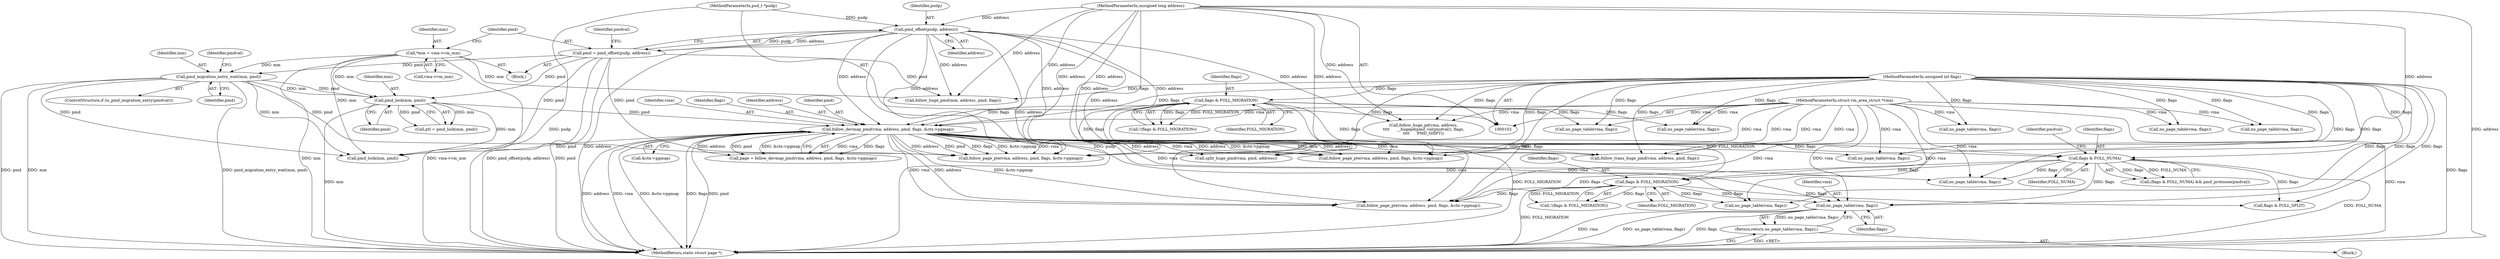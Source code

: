 digraph "0_linux_6b3a707736301c2128ca85ce85fb13f60b5e350a_5@pointer" {
"1000293" [label="(Call,no_page_table(vma, flags))"];
"1000237" [label="(Call,follow_devmap_pmd(vma, address, pmd, flags, &ctx->pgmap))"];
"1000103" [label="(MethodParameterIn,struct vm_area_struct *vma)"];
"1000121" [label="(Call,pmd_offset(pudp, address))"];
"1000105" [label="(MethodParameterIn,pud_t *pudp)"];
"1000104" [label="(MethodParameterIn,unsigned long address)"];
"1000232" [label="(Call,pmd_lock(mm, pmd))"];
"1000114" [label="(Call,*mm = vma->vm_mm)"];
"1000210" [label="(Call,pmd_migration_entry_wait(mm, pmd))"];
"1000119" [label="(Call,pmd = pmd_offset(pudp, address))"];
"1000194" [label="(Call,flags & FOLL_MIGRATION)"];
"1000106" [label="(MethodParameterIn,unsigned int flags)"];
"1000308" [label="(Call,flags & FOLL_MIGRATION)"];
"1000269" [label="(Call,flags & FOLL_NUMA)"];
"1000292" [label="(Return,return no_page_table(vma, flags);)"];
"1000289" [label="(Block,)"];
"1000275" [label="(Call,no_page_table(vma, flags))"];
"1000123" [label="(Identifier,address)"];
"1000310" [label="(Identifier,FOLL_MIGRATION)"];
"1000242" [label="(Call,&ctx->pgmap)"];
"1000169" [label="(Call,follow_huge_pd(vma, address,\n\t\t\t\t      __hugepd(pmd_val(pmdval)), flags,\n\t\t\t\t      PMD_SHIFT))"];
"1000269" [label="(Call,flags & FOLL_NUMA)"];
"1000233" [label="(Identifier,mm)"];
"1000103" [label="(MethodParameterIn,struct vm_area_struct *vma)"];
"1000309" [label="(Identifier,flags)"];
"1000104" [label="(MethodParameterIn,unsigned long address)"];
"1000237" [label="(Call,follow_devmap_pmd(vma, address, pmd, flags, &ctx->pgmap))"];
"1000308" [label="(Call,flags & FOLL_MIGRATION)"];
"1000120" [label="(Identifier,pmd)"];
"1000307" [label="(Call,!(flags & FOLL_MIGRATION))"];
"1000210" [label="(Call,pmd_migration_entry_wait(mm, pmd))"];
"1000106" [label="(MethodParameterIn,unsigned int flags)"];
"1000198" [label="(Call,no_page_table(vma, flags))"];
"1000194" [label="(Call,flags & FOLL_MIGRATION)"];
"1000214" [label="(Identifier,pmdval)"];
"1000115" [label="(Identifier,mm)"];
"1000125" [label="(Identifier,pmdval)"];
"1000121" [label="(Call,pmd_offset(pudp, address))"];
"1000239" [label="(Identifier,address)"];
"1000195" [label="(Identifier,flags)"];
"1000358" [label="(Call,split_huge_pmd(vma, pmd, address))"];
"1000425" [label="(MethodReturn,static struct page *)"];
"1000329" [label="(Call,follow_page_pte(vma, address, pmd, flags, &ctx->pgmap))"];
"1000222" [label="(Call,no_page_table(vma, flags))"];
"1000240" [label="(Identifier,pmd)"];
"1000158" [label="(Call,no_page_table(vma, flags))"];
"1000114" [label="(Call,*mm = vma->vm_mm)"];
"1000234" [label="(Identifier,pmd)"];
"1000196" [label="(Identifier,FOLL_MIGRATION)"];
"1000339" [label="(Call,flags & FOLL_SPLIT)"];
"1000230" [label="(Call,ptl = pmd_lock(mm, pmd))"];
"1000212" [label="(Identifier,pmd)"];
"1000271" [label="(Identifier,FOLL_NUMA)"];
"1000390" [label="(Call,no_page_table(vma, flags))"];
"1000122" [label="(Identifier,pudp)"];
"1000105" [label="(MethodParameterIn,pud_t *pudp)"];
"1000294" [label="(Identifier,vma)"];
"1000133" [label="(Call,no_page_table(vma, flags))"];
"1000238" [label="(Identifier,vma)"];
"1000398" [label="(Call,follow_page_pte(vma, address, pmd, flags, &ctx->pgmap))"];
"1000292" [label="(Return,return no_page_table(vma, flags);)"];
"1000258" [label="(Call,follow_page_pte(vma, address, pmd, flags, &ctx->pgmap))"];
"1000211" [label="(Identifier,mm)"];
"1000119" [label="(Call,pmd = pmd_offset(pudp, address))"];
"1000293" [label="(Call,no_page_table(vma, flags))"];
"1000241" [label="(Identifier,flags)"];
"1000116" [label="(Call,vma->vm_mm)"];
"1000108" [label="(Block,)"];
"1000312" [label="(Call,no_page_table(vma, flags))"];
"1000273" [label="(Identifier,pmdval)"];
"1000295" [label="(Identifier,flags)"];
"1000148" [label="(Call,follow_huge_pmd(mm, address, pmd, flags))"];
"1000268" [label="(Call,(flags & FOLL_NUMA) && pmd_protnone(pmdval))"];
"1000409" [label="(Call,follow_trans_huge_pmd(vma, address, pmd, flags))"];
"1000193" [label="(Call,!(flags & FOLL_MIGRATION))"];
"1000207" [label="(ControlStructure,if (is_pmd_migration_entry(pmdval)))"];
"1000232" [label="(Call,pmd_lock(mm, pmd))"];
"1000182" [label="(Call,no_page_table(vma, flags))"];
"1000281" [label="(Call,pmd_lock(mm, pmd))"];
"1000270" [label="(Identifier,flags)"];
"1000235" [label="(Call,page = follow_devmap_pmd(vma, address, pmd, flags, &ctx->pgmap))"];
"1000293" -> "1000292"  [label="AST: "];
"1000293" -> "1000295"  [label="CFG: "];
"1000294" -> "1000293"  [label="AST: "];
"1000295" -> "1000293"  [label="AST: "];
"1000292" -> "1000293"  [label="CFG: "];
"1000293" -> "1000425"  [label="DDG: vma"];
"1000293" -> "1000425"  [label="DDG: no_page_table(vma, flags)"];
"1000293" -> "1000425"  [label="DDG: flags"];
"1000293" -> "1000292"  [label="DDG: no_page_table(vma, flags)"];
"1000237" -> "1000293"  [label="DDG: vma"];
"1000103" -> "1000293"  [label="DDG: vma"];
"1000308" -> "1000293"  [label="DDG: flags"];
"1000269" -> "1000293"  [label="DDG: flags"];
"1000106" -> "1000293"  [label="DDG: flags"];
"1000237" -> "1000235"  [label="AST: "];
"1000237" -> "1000242"  [label="CFG: "];
"1000238" -> "1000237"  [label="AST: "];
"1000239" -> "1000237"  [label="AST: "];
"1000240" -> "1000237"  [label="AST: "];
"1000241" -> "1000237"  [label="AST: "];
"1000242" -> "1000237"  [label="AST: "];
"1000235" -> "1000237"  [label="CFG: "];
"1000237" -> "1000425"  [label="DDG: address"];
"1000237" -> "1000425"  [label="DDG: pmd"];
"1000237" -> "1000425"  [label="DDG: vma"];
"1000237" -> "1000425"  [label="DDG: &ctx->pgmap"];
"1000237" -> "1000425"  [label="DDG: flags"];
"1000237" -> "1000235"  [label="DDG: vma"];
"1000237" -> "1000235"  [label="DDG: flags"];
"1000237" -> "1000235"  [label="DDG: address"];
"1000237" -> "1000235"  [label="DDG: pmd"];
"1000237" -> "1000235"  [label="DDG: &ctx->pgmap"];
"1000103" -> "1000237"  [label="DDG: vma"];
"1000121" -> "1000237"  [label="DDG: address"];
"1000104" -> "1000237"  [label="DDG: address"];
"1000232" -> "1000237"  [label="DDG: pmd"];
"1000194" -> "1000237"  [label="DDG: flags"];
"1000106" -> "1000237"  [label="DDG: flags"];
"1000237" -> "1000258"  [label="DDG: vma"];
"1000237" -> "1000258"  [label="DDG: address"];
"1000237" -> "1000258"  [label="DDG: pmd"];
"1000237" -> "1000258"  [label="DDG: flags"];
"1000237" -> "1000258"  [label="DDG: &ctx->pgmap"];
"1000237" -> "1000269"  [label="DDG: flags"];
"1000237" -> "1000275"  [label="DDG: vma"];
"1000237" -> "1000281"  [label="DDG: pmd"];
"1000237" -> "1000312"  [label="DDG: vma"];
"1000237" -> "1000329"  [label="DDG: vma"];
"1000237" -> "1000329"  [label="DDG: address"];
"1000237" -> "1000329"  [label="DDG: &ctx->pgmap"];
"1000237" -> "1000358"  [label="DDG: vma"];
"1000237" -> "1000358"  [label="DDG: address"];
"1000237" -> "1000390"  [label="DDG: vma"];
"1000237" -> "1000398"  [label="DDG: vma"];
"1000237" -> "1000398"  [label="DDG: address"];
"1000237" -> "1000398"  [label="DDG: &ctx->pgmap"];
"1000237" -> "1000409"  [label="DDG: vma"];
"1000237" -> "1000409"  [label="DDG: address"];
"1000103" -> "1000102"  [label="AST: "];
"1000103" -> "1000425"  [label="DDG: vma"];
"1000103" -> "1000133"  [label="DDG: vma"];
"1000103" -> "1000158"  [label="DDG: vma"];
"1000103" -> "1000169"  [label="DDG: vma"];
"1000103" -> "1000182"  [label="DDG: vma"];
"1000103" -> "1000198"  [label="DDG: vma"];
"1000103" -> "1000222"  [label="DDG: vma"];
"1000103" -> "1000258"  [label="DDG: vma"];
"1000103" -> "1000275"  [label="DDG: vma"];
"1000103" -> "1000312"  [label="DDG: vma"];
"1000103" -> "1000329"  [label="DDG: vma"];
"1000103" -> "1000358"  [label="DDG: vma"];
"1000103" -> "1000390"  [label="DDG: vma"];
"1000103" -> "1000398"  [label="DDG: vma"];
"1000103" -> "1000409"  [label="DDG: vma"];
"1000121" -> "1000119"  [label="AST: "];
"1000121" -> "1000123"  [label="CFG: "];
"1000122" -> "1000121"  [label="AST: "];
"1000123" -> "1000121"  [label="AST: "];
"1000119" -> "1000121"  [label="CFG: "];
"1000121" -> "1000425"  [label="DDG: address"];
"1000121" -> "1000425"  [label="DDG: pudp"];
"1000121" -> "1000119"  [label="DDG: pudp"];
"1000121" -> "1000119"  [label="DDG: address"];
"1000105" -> "1000121"  [label="DDG: pudp"];
"1000104" -> "1000121"  [label="DDG: address"];
"1000121" -> "1000148"  [label="DDG: address"];
"1000121" -> "1000169"  [label="DDG: address"];
"1000121" -> "1000258"  [label="DDG: address"];
"1000121" -> "1000329"  [label="DDG: address"];
"1000121" -> "1000358"  [label="DDG: address"];
"1000121" -> "1000398"  [label="DDG: address"];
"1000121" -> "1000409"  [label="DDG: address"];
"1000105" -> "1000102"  [label="AST: "];
"1000105" -> "1000425"  [label="DDG: pudp"];
"1000104" -> "1000102"  [label="AST: "];
"1000104" -> "1000425"  [label="DDG: address"];
"1000104" -> "1000148"  [label="DDG: address"];
"1000104" -> "1000169"  [label="DDG: address"];
"1000104" -> "1000258"  [label="DDG: address"];
"1000104" -> "1000329"  [label="DDG: address"];
"1000104" -> "1000358"  [label="DDG: address"];
"1000104" -> "1000398"  [label="DDG: address"];
"1000104" -> "1000409"  [label="DDG: address"];
"1000232" -> "1000230"  [label="AST: "];
"1000232" -> "1000234"  [label="CFG: "];
"1000233" -> "1000232"  [label="AST: "];
"1000234" -> "1000232"  [label="AST: "];
"1000230" -> "1000232"  [label="CFG: "];
"1000232" -> "1000425"  [label="DDG: mm"];
"1000232" -> "1000230"  [label="DDG: mm"];
"1000232" -> "1000230"  [label="DDG: pmd"];
"1000114" -> "1000232"  [label="DDG: mm"];
"1000210" -> "1000232"  [label="DDG: mm"];
"1000210" -> "1000232"  [label="DDG: pmd"];
"1000119" -> "1000232"  [label="DDG: pmd"];
"1000232" -> "1000281"  [label="DDG: mm"];
"1000114" -> "1000108"  [label="AST: "];
"1000114" -> "1000116"  [label="CFG: "];
"1000115" -> "1000114"  [label="AST: "];
"1000116" -> "1000114"  [label="AST: "];
"1000120" -> "1000114"  [label="CFG: "];
"1000114" -> "1000425"  [label="DDG: mm"];
"1000114" -> "1000425"  [label="DDG: vma->vm_mm"];
"1000114" -> "1000148"  [label="DDG: mm"];
"1000114" -> "1000210"  [label="DDG: mm"];
"1000114" -> "1000281"  [label="DDG: mm"];
"1000210" -> "1000207"  [label="AST: "];
"1000210" -> "1000212"  [label="CFG: "];
"1000211" -> "1000210"  [label="AST: "];
"1000212" -> "1000210"  [label="AST: "];
"1000214" -> "1000210"  [label="CFG: "];
"1000210" -> "1000425"  [label="DDG: pmd_migration_entry_wait(mm, pmd)"];
"1000210" -> "1000425"  [label="DDG: pmd"];
"1000210" -> "1000425"  [label="DDG: mm"];
"1000119" -> "1000210"  [label="DDG: pmd"];
"1000210" -> "1000258"  [label="DDG: pmd"];
"1000210" -> "1000281"  [label="DDG: mm"];
"1000210" -> "1000281"  [label="DDG: pmd"];
"1000119" -> "1000108"  [label="AST: "];
"1000120" -> "1000119"  [label="AST: "];
"1000125" -> "1000119"  [label="CFG: "];
"1000119" -> "1000425"  [label="DDG: pmd_offset(pudp, address)"];
"1000119" -> "1000425"  [label="DDG: pmd"];
"1000119" -> "1000148"  [label="DDG: pmd"];
"1000119" -> "1000258"  [label="DDG: pmd"];
"1000119" -> "1000281"  [label="DDG: pmd"];
"1000194" -> "1000193"  [label="AST: "];
"1000194" -> "1000196"  [label="CFG: "];
"1000195" -> "1000194"  [label="AST: "];
"1000196" -> "1000194"  [label="AST: "];
"1000193" -> "1000194"  [label="CFG: "];
"1000194" -> "1000425"  [label="DDG: FOLL_MIGRATION"];
"1000194" -> "1000193"  [label="DDG: flags"];
"1000194" -> "1000193"  [label="DDG: FOLL_MIGRATION"];
"1000106" -> "1000194"  [label="DDG: flags"];
"1000194" -> "1000198"  [label="DDG: flags"];
"1000194" -> "1000222"  [label="DDG: flags"];
"1000194" -> "1000258"  [label="DDG: flags"];
"1000194" -> "1000269"  [label="DDG: flags"];
"1000194" -> "1000308"  [label="DDG: FOLL_MIGRATION"];
"1000106" -> "1000102"  [label="AST: "];
"1000106" -> "1000425"  [label="DDG: flags"];
"1000106" -> "1000133"  [label="DDG: flags"];
"1000106" -> "1000148"  [label="DDG: flags"];
"1000106" -> "1000158"  [label="DDG: flags"];
"1000106" -> "1000169"  [label="DDG: flags"];
"1000106" -> "1000182"  [label="DDG: flags"];
"1000106" -> "1000198"  [label="DDG: flags"];
"1000106" -> "1000222"  [label="DDG: flags"];
"1000106" -> "1000258"  [label="DDG: flags"];
"1000106" -> "1000269"  [label="DDG: flags"];
"1000106" -> "1000275"  [label="DDG: flags"];
"1000106" -> "1000308"  [label="DDG: flags"];
"1000106" -> "1000312"  [label="DDG: flags"];
"1000106" -> "1000329"  [label="DDG: flags"];
"1000106" -> "1000339"  [label="DDG: flags"];
"1000106" -> "1000390"  [label="DDG: flags"];
"1000106" -> "1000398"  [label="DDG: flags"];
"1000106" -> "1000409"  [label="DDG: flags"];
"1000308" -> "1000307"  [label="AST: "];
"1000308" -> "1000310"  [label="CFG: "];
"1000309" -> "1000308"  [label="AST: "];
"1000310" -> "1000308"  [label="AST: "];
"1000307" -> "1000308"  [label="CFG: "];
"1000308" -> "1000425"  [label="DDG: FOLL_MIGRATION"];
"1000308" -> "1000307"  [label="DDG: flags"];
"1000308" -> "1000307"  [label="DDG: FOLL_MIGRATION"];
"1000269" -> "1000308"  [label="DDG: flags"];
"1000308" -> "1000312"  [label="DDG: flags"];
"1000308" -> "1000329"  [label="DDG: flags"];
"1000308" -> "1000339"  [label="DDG: flags"];
"1000269" -> "1000268"  [label="AST: "];
"1000269" -> "1000271"  [label="CFG: "];
"1000270" -> "1000269"  [label="AST: "];
"1000271" -> "1000269"  [label="AST: "];
"1000273" -> "1000269"  [label="CFG: "];
"1000268" -> "1000269"  [label="CFG: "];
"1000269" -> "1000425"  [label="DDG: FOLL_NUMA"];
"1000269" -> "1000268"  [label="DDG: flags"];
"1000269" -> "1000268"  [label="DDG: FOLL_NUMA"];
"1000269" -> "1000275"  [label="DDG: flags"];
"1000269" -> "1000329"  [label="DDG: flags"];
"1000269" -> "1000339"  [label="DDG: flags"];
"1000292" -> "1000289"  [label="AST: "];
"1000425" -> "1000292"  [label="CFG: "];
"1000292" -> "1000425"  [label="DDG: <RET>"];
}
